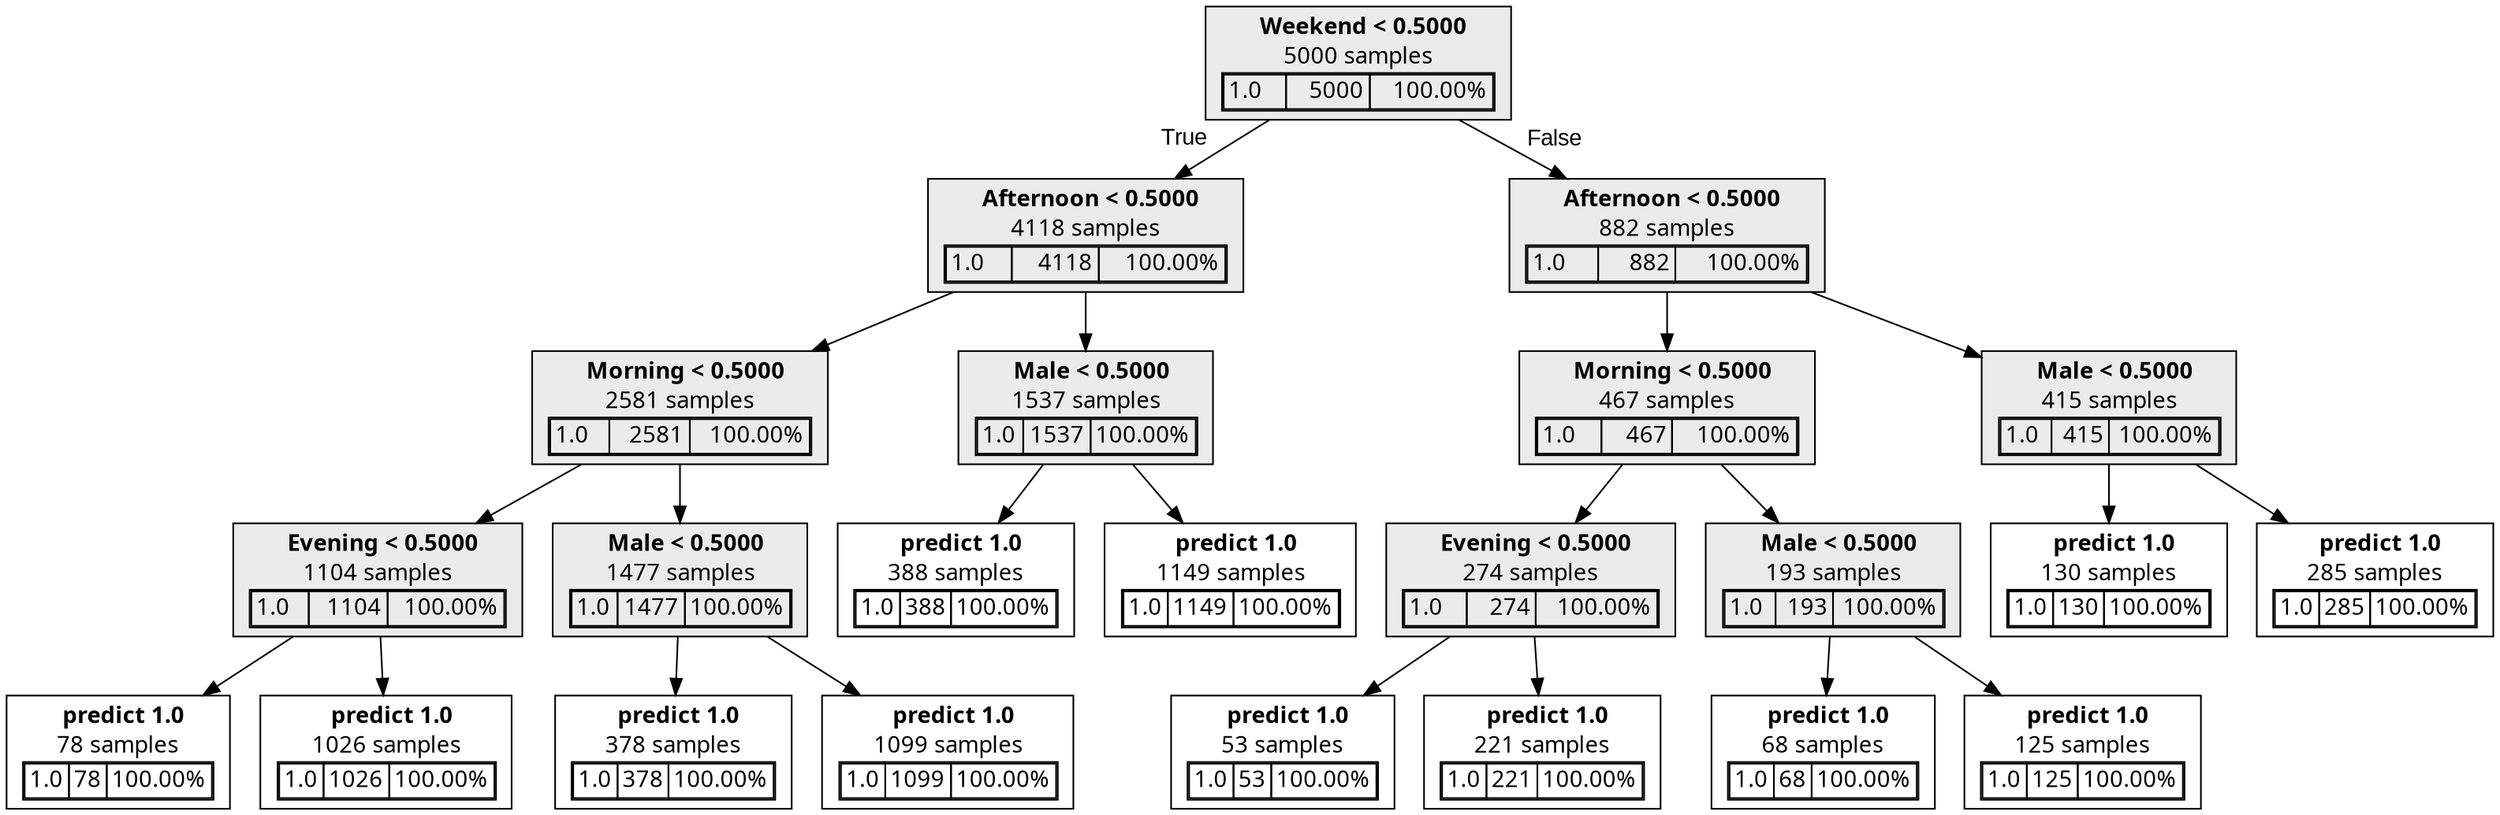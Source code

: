 digraph {
    1 [label=<  <TABLE BORDER="0" CELLPADDING="0">
      <TR>
    <TD>
      <B>Weekend &lt; 0.5000</B>
    </TD>
  </TR>

    <TR>
      <TD>5000 samples</TD>
    </TR>
    <TR>
  <TD>
    <TABLE CELLSPACING="0">
      
        <TR class="highlighted">
    <TD ALIGN="LEFT">1.0</TD>
    <TD ALIGN="RIGHT">5000</TD>
    <TD ALIGN="RIGHT">100.00%</TD>
  </TR>

    </TABLE>
  </TD>
</TR>

  </TABLE>
>,fillcolor="#EBEBEB",shape=box,fontname="bold arial",style="filled"];
    1 -> 2 [labeldistance=2.5, labelangle=45, headlabel="True",fontname="arial"];
    1 -> 13 [labeldistance=2.5, labelangle=-45, headlabel="False",fontname="arial"];
    2 [label=<  <TABLE BORDER="0" CELLPADDING="0">
      <TR>
    <TD>
      <B>Afternoon &lt; 0.5000</B>
    </TD>
  </TR>

    <TR>
      <TD>4118 samples</TD>
    </TR>
    <TR>
  <TD>
    <TABLE CELLSPACING="0">
      
        <TR class="highlighted">
    <TD ALIGN="LEFT">1.0</TD>
    <TD ALIGN="RIGHT">4118</TD>
    <TD ALIGN="RIGHT">100.00%</TD>
  </TR>

    </TABLE>
  </TD>
</TR>

  </TABLE>
>,fillcolor="#EBEBEB",shape=box,fontname="bold arial",style="filled"];
    2 -> 3;
    2 -> 10;
    3 [label=<  <TABLE BORDER="0" CELLPADDING="0">
      <TR>
    <TD>
      <B>Morning &lt; 0.5000</B>
    </TD>
  </TR>

    <TR>
      <TD>2581 samples</TD>
    </TR>
    <TR>
  <TD>
    <TABLE CELLSPACING="0">
      
        <TR class="highlighted">
    <TD ALIGN="LEFT">1.0</TD>
    <TD ALIGN="RIGHT">2581</TD>
    <TD ALIGN="RIGHT">100.00%</TD>
  </TR>

    </TABLE>
  </TD>
</TR>

  </TABLE>
>,fillcolor="#EBEBEB",shape=box,fontname="bold arial",style="filled"];
    3 -> 4;
    3 -> 7;
    4 [label=<  <TABLE BORDER="0" CELLPADDING="0">
      <TR>
    <TD>
      <B>Evening &lt; 0.5000</B>
    </TD>
  </TR>

    <TR>
      <TD>1104 samples</TD>
    </TR>
    <TR>
  <TD>
    <TABLE CELLSPACING="0">
      
        <TR class="highlighted">
    <TD ALIGN="LEFT">1.0</TD>
    <TD ALIGN="RIGHT">1104</TD>
    <TD ALIGN="RIGHT">100.00%</TD>
  </TR>

    </TABLE>
  </TD>
</TR>

  </TABLE>
>,fillcolor="#EBEBEB",shape=box,fontname="bold arial",style="filled"];
    4 -> 5;
    4 -> 6;
    5 [label=<  <TABLE BORDER="0" CELLPADDING="0">
      <TR>
    <TD>
      <B>predict 1.0</B>
    </TD>
  </TR>

    <TR>
      <TD>78 samples</TD>
    </TR>
    <TR>
  <TD>
    <TABLE CELLSPACING="0">
      
        <TR class="highlighted">
    <TD ALIGN="LEFT">1.0</TD>
    <TD ALIGN="RIGHT">78</TD>
    <TD ALIGN="RIGHT">100.00%</TD>
  </TR>

    </TABLE>
  </TD>
</TR>

  </TABLE>
>,fillcolor="#FFFFFFff",shape=box,fontname="bold arial",style="filled",color=black];
    6 [label=<  <TABLE BORDER="0" CELLPADDING="0">
      <TR>
    <TD>
      <B>predict 1.0</B>
    </TD>
  </TR>

    <TR>
      <TD>1026 samples</TD>
    </TR>
    <TR>
  <TD>
    <TABLE CELLSPACING="0">
      
        <TR class="highlighted">
    <TD ALIGN="LEFT">1.0</TD>
    <TD ALIGN="RIGHT">1026</TD>
    <TD ALIGN="RIGHT">100.00%</TD>
  </TR>

    </TABLE>
  </TD>
</TR>

  </TABLE>
>,fillcolor="#FFFFFFff",shape=box,fontname="bold arial",style="filled",color=black];
    7 [label=<  <TABLE BORDER="0" CELLPADDING="0">
      <TR>
    <TD>
      <B>Male &lt; 0.5000</B>
    </TD>
  </TR>

    <TR>
      <TD>1477 samples</TD>
    </TR>
    <TR>
  <TD>
    <TABLE CELLSPACING="0">
      
        <TR class="highlighted">
    <TD ALIGN="LEFT">1.0</TD>
    <TD ALIGN="RIGHT">1477</TD>
    <TD ALIGN="RIGHT">100.00%</TD>
  </TR>

    </TABLE>
  </TD>
</TR>

  </TABLE>
>,fillcolor="#EBEBEB",shape=box,fontname="bold arial",style="filled"];
    7 -> 8;
    7 -> 9;
    8 [label=<  <TABLE BORDER="0" CELLPADDING="0">
      <TR>
    <TD>
      <B>predict 1.0</B>
    </TD>
  </TR>

    <TR>
      <TD>378 samples</TD>
    </TR>
    <TR>
  <TD>
    <TABLE CELLSPACING="0">
      
        <TR class="highlighted">
    <TD ALIGN="LEFT">1.0</TD>
    <TD ALIGN="RIGHT">378</TD>
    <TD ALIGN="RIGHT">100.00%</TD>
  </TR>

    </TABLE>
  </TD>
</TR>

  </TABLE>
>,fillcolor="#FFFFFFff",shape=box,fontname="bold arial",style="filled",color=black];
    9 [label=<  <TABLE BORDER="0" CELLPADDING="0">
      <TR>
    <TD>
      <B>predict 1.0</B>
    </TD>
  </TR>

    <TR>
      <TD>1099 samples</TD>
    </TR>
    <TR>
  <TD>
    <TABLE CELLSPACING="0">
      
        <TR class="highlighted">
    <TD ALIGN="LEFT">1.0</TD>
    <TD ALIGN="RIGHT">1099</TD>
    <TD ALIGN="RIGHT">100.00%</TD>
  </TR>

    </TABLE>
  </TD>
</TR>

  </TABLE>
>,fillcolor="#FFFFFFff",shape=box,fontname="bold arial",style="filled",color=black];
    10 [label=<  <TABLE BORDER="0" CELLPADDING="0">
      <TR>
    <TD>
      <B>Male &lt; 0.5000</B>
    </TD>
  </TR>

    <TR>
      <TD>1537 samples</TD>
    </TR>
    <TR>
  <TD>
    <TABLE CELLSPACING="0">
      
        <TR class="highlighted">
    <TD ALIGN="LEFT">1.0</TD>
    <TD ALIGN="RIGHT">1537</TD>
    <TD ALIGN="RIGHT">100.00%</TD>
  </TR>

    </TABLE>
  </TD>
</TR>

  </TABLE>
>,fillcolor="#EBEBEB",shape=box,fontname="bold arial",style="filled"];
    10 -> 11;
    10 -> 12;
    11 [label=<  <TABLE BORDER="0" CELLPADDING="0">
      <TR>
    <TD>
      <B>predict 1.0</B>
    </TD>
  </TR>

    <TR>
      <TD>388 samples</TD>
    </TR>
    <TR>
  <TD>
    <TABLE CELLSPACING="0">
      
        <TR class="highlighted">
    <TD ALIGN="LEFT">1.0</TD>
    <TD ALIGN="RIGHT">388</TD>
    <TD ALIGN="RIGHT">100.00%</TD>
  </TR>

    </TABLE>
  </TD>
</TR>

  </TABLE>
>,fillcolor="#FFFFFFff",shape=box,fontname="bold arial",style="filled",color=black];
    12 [label=<  <TABLE BORDER="0" CELLPADDING="0">
      <TR>
    <TD>
      <B>predict 1.0</B>
    </TD>
  </TR>

    <TR>
      <TD>1149 samples</TD>
    </TR>
    <TR>
  <TD>
    <TABLE CELLSPACING="0">
      
        <TR class="highlighted">
    <TD ALIGN="LEFT">1.0</TD>
    <TD ALIGN="RIGHT">1149</TD>
    <TD ALIGN="RIGHT">100.00%</TD>
  </TR>

    </TABLE>
  </TD>
</TR>

  </TABLE>
>,fillcolor="#FFFFFFff",shape=box,fontname="bold arial",style="filled",color=black];
    13 [label=<  <TABLE BORDER="0" CELLPADDING="0">
      <TR>
    <TD>
      <B>Afternoon &lt; 0.5000</B>
    </TD>
  </TR>

    <TR>
      <TD>882 samples</TD>
    </TR>
    <TR>
  <TD>
    <TABLE CELLSPACING="0">
      
        <TR class="highlighted">
    <TD ALIGN="LEFT">1.0</TD>
    <TD ALIGN="RIGHT">882</TD>
    <TD ALIGN="RIGHT">100.00%</TD>
  </TR>

    </TABLE>
  </TD>
</TR>

  </TABLE>
>,fillcolor="#EBEBEB",shape=box,fontname="bold arial",style="filled"];
    13 -> 14;
    13 -> 21;
    14 [label=<  <TABLE BORDER="0" CELLPADDING="0">
      <TR>
    <TD>
      <B>Morning &lt; 0.5000</B>
    </TD>
  </TR>

    <TR>
      <TD>467 samples</TD>
    </TR>
    <TR>
  <TD>
    <TABLE CELLSPACING="0">
      
        <TR class="highlighted">
    <TD ALIGN="LEFT">1.0</TD>
    <TD ALIGN="RIGHT">467</TD>
    <TD ALIGN="RIGHT">100.00%</TD>
  </TR>

    </TABLE>
  </TD>
</TR>

  </TABLE>
>,fillcolor="#EBEBEB",shape=box,fontname="bold arial",style="filled"];
    14 -> 15;
    14 -> 18;
    15 [label=<  <TABLE BORDER="0" CELLPADDING="0">
      <TR>
    <TD>
      <B>Evening &lt; 0.5000</B>
    </TD>
  </TR>

    <TR>
      <TD>274 samples</TD>
    </TR>
    <TR>
  <TD>
    <TABLE CELLSPACING="0">
      
        <TR class="highlighted">
    <TD ALIGN="LEFT">1.0</TD>
    <TD ALIGN="RIGHT">274</TD>
    <TD ALIGN="RIGHT">100.00%</TD>
  </TR>

    </TABLE>
  </TD>
</TR>

  </TABLE>
>,fillcolor="#EBEBEB",shape=box,fontname="bold arial",style="filled"];
    15 -> 16;
    15 -> 17;
    16 [label=<  <TABLE BORDER="0" CELLPADDING="0">
      <TR>
    <TD>
      <B>predict 1.0</B>
    </TD>
  </TR>

    <TR>
      <TD>53 samples</TD>
    </TR>
    <TR>
  <TD>
    <TABLE CELLSPACING="0">
      
        <TR class="highlighted">
    <TD ALIGN="LEFT">1.0</TD>
    <TD ALIGN="RIGHT">53</TD>
    <TD ALIGN="RIGHT">100.00%</TD>
  </TR>

    </TABLE>
  </TD>
</TR>

  </TABLE>
>,fillcolor="#FFFFFFff",shape=box,fontname="bold arial",style="filled",color=black];
    17 [label=<  <TABLE BORDER="0" CELLPADDING="0">
      <TR>
    <TD>
      <B>predict 1.0</B>
    </TD>
  </TR>

    <TR>
      <TD>221 samples</TD>
    </TR>
    <TR>
  <TD>
    <TABLE CELLSPACING="0">
      
        <TR class="highlighted">
    <TD ALIGN="LEFT">1.0</TD>
    <TD ALIGN="RIGHT">221</TD>
    <TD ALIGN="RIGHT">100.00%</TD>
  </TR>

    </TABLE>
  </TD>
</TR>

  </TABLE>
>,fillcolor="#FFFFFFff",shape=box,fontname="bold arial",style="filled",color=black];
    18 [label=<  <TABLE BORDER="0" CELLPADDING="0">
      <TR>
    <TD>
      <B>Male &lt; 0.5000</B>
    </TD>
  </TR>

    <TR>
      <TD>193 samples</TD>
    </TR>
    <TR>
  <TD>
    <TABLE CELLSPACING="0">
      
        <TR class="highlighted">
    <TD ALIGN="LEFT">1.0</TD>
    <TD ALIGN="RIGHT">193</TD>
    <TD ALIGN="RIGHT">100.00%</TD>
  </TR>

    </TABLE>
  </TD>
</TR>

  </TABLE>
>,fillcolor="#EBEBEB",shape=box,fontname="bold arial",style="filled"];
    18 -> 19;
    18 -> 20;
    19 [label=<  <TABLE BORDER="0" CELLPADDING="0">
      <TR>
    <TD>
      <B>predict 1.0</B>
    </TD>
  </TR>

    <TR>
      <TD>68 samples</TD>
    </TR>
    <TR>
  <TD>
    <TABLE CELLSPACING="0">
      
        <TR class="highlighted">
    <TD ALIGN="LEFT">1.0</TD>
    <TD ALIGN="RIGHT">68</TD>
    <TD ALIGN="RIGHT">100.00%</TD>
  </TR>

    </TABLE>
  </TD>
</TR>

  </TABLE>
>,fillcolor="#FFFFFFff",shape=box,fontname="bold arial",style="filled",color=black];
    20 [label=<  <TABLE BORDER="0" CELLPADDING="0">
      <TR>
    <TD>
      <B>predict 1.0</B>
    </TD>
  </TR>

    <TR>
      <TD>125 samples</TD>
    </TR>
    <TR>
  <TD>
    <TABLE CELLSPACING="0">
      
        <TR class="highlighted">
    <TD ALIGN="LEFT">1.0</TD>
    <TD ALIGN="RIGHT">125</TD>
    <TD ALIGN="RIGHT">100.00%</TD>
  </TR>

    </TABLE>
  </TD>
</TR>

  </TABLE>
>,fillcolor="#FFFFFFff",shape=box,fontname="bold arial",style="filled",color=black];
    21 [label=<  <TABLE BORDER="0" CELLPADDING="0">
      <TR>
    <TD>
      <B>Male &lt; 0.5000</B>
    </TD>
  </TR>

    <TR>
      <TD>415 samples</TD>
    </TR>
    <TR>
  <TD>
    <TABLE CELLSPACING="0">
      
        <TR class="highlighted">
    <TD ALIGN="LEFT">1.0</TD>
    <TD ALIGN="RIGHT">415</TD>
    <TD ALIGN="RIGHT">100.00%</TD>
  </TR>

    </TABLE>
  </TD>
</TR>

  </TABLE>
>,fillcolor="#EBEBEB",shape=box,fontname="bold arial",style="filled"];
    21 -> 22;
    21 -> 23;
    22 [label=<  <TABLE BORDER="0" CELLPADDING="0">
      <TR>
    <TD>
      <B>predict 1.0</B>
    </TD>
  </TR>

    <TR>
      <TD>130 samples</TD>
    </TR>
    <TR>
  <TD>
    <TABLE CELLSPACING="0">
      
        <TR class="highlighted">
    <TD ALIGN="LEFT">1.0</TD>
    <TD ALIGN="RIGHT">130</TD>
    <TD ALIGN="RIGHT">100.00%</TD>
  </TR>

    </TABLE>
  </TD>
</TR>

  </TABLE>
>,fillcolor="#FFFFFFff",shape=box,fontname="bold arial",style="filled",color=black];
    23 [label=<  <TABLE BORDER="0" CELLPADDING="0">
      <TR>
    <TD>
      <B>predict 1.0</B>
    </TD>
  </TR>

    <TR>
      <TD>285 samples</TD>
    </TR>
    <TR>
  <TD>
    <TABLE CELLSPACING="0">
      
        <TR class="highlighted">
    <TD ALIGN="LEFT">1.0</TD>
    <TD ALIGN="RIGHT">285</TD>
    <TD ALIGN="RIGHT">100.00%</TD>
  </TR>

    </TABLE>
  </TD>
</TR>

  </TABLE>
>,fillcolor="#FFFFFFff",shape=box,fontname="bold arial",style="filled",color=black];
}
